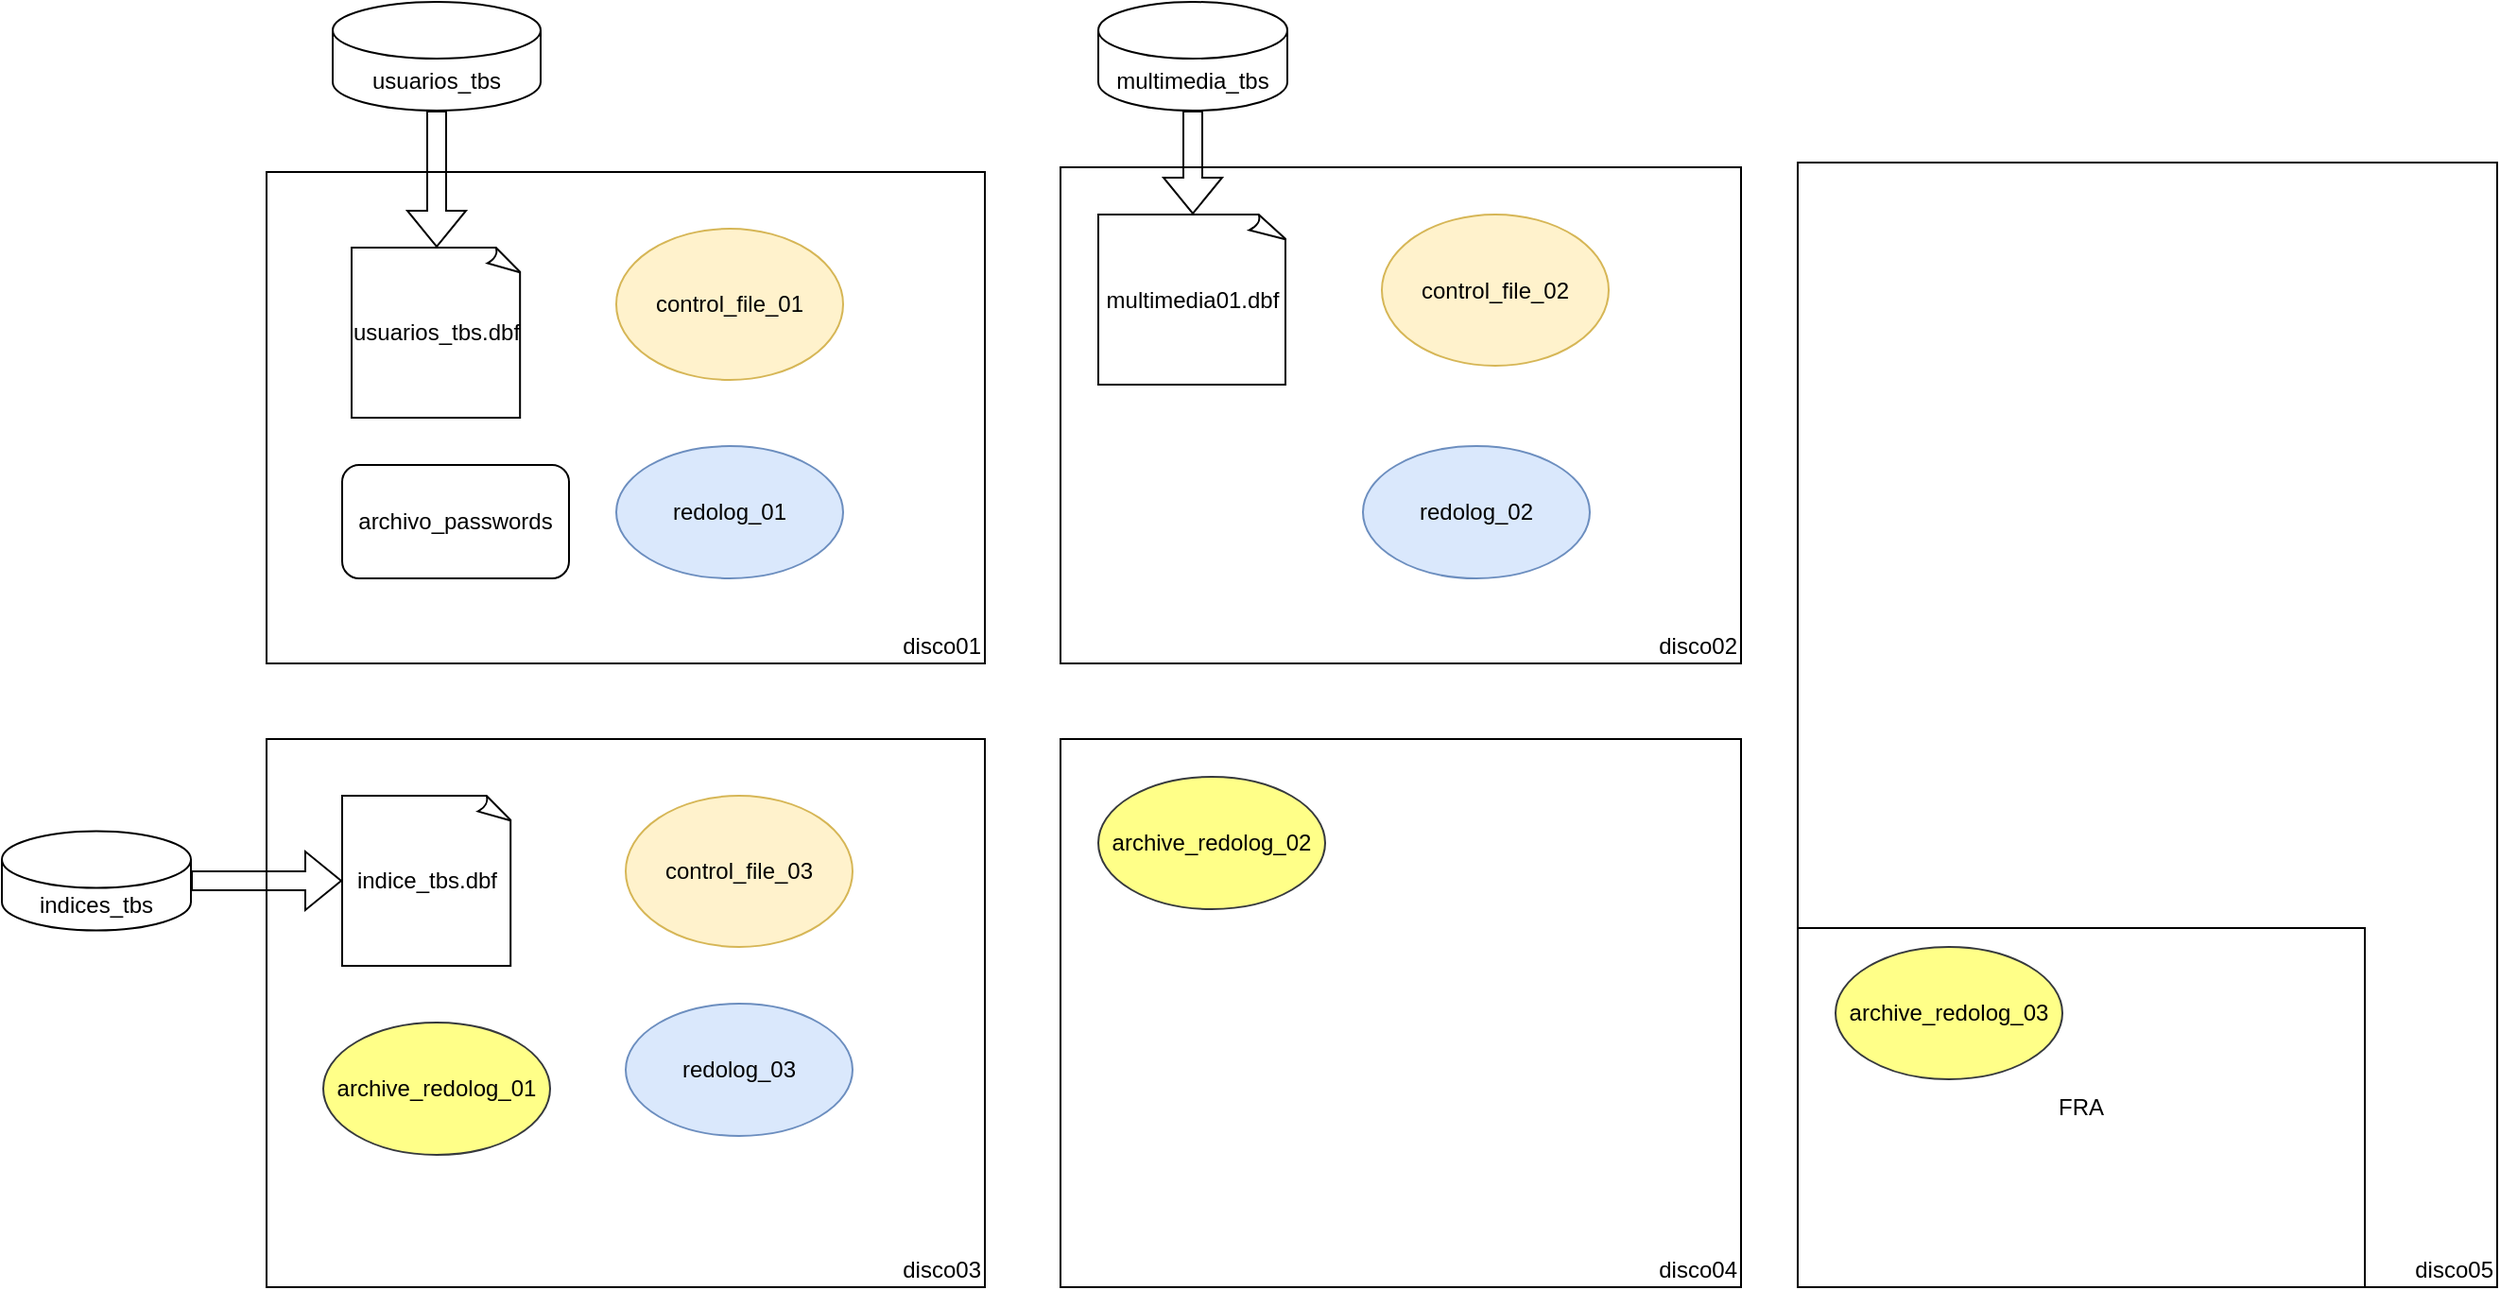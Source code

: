 <mxfile version="13.9.9" type="device" pages="3"><diagram id="PxIQEIhMFW6JZ4jFOx5J" name="version01"><mxGraphModel dx="2725" dy="1645" grid="1" gridSize="10" guides="1" tooltips="1" connect="1" arrows="1" fold="1" page="1" pageScale="1" pageWidth="1100" pageHeight="850" math="0" shadow="0"><root><mxCell id="0"/><mxCell id="1" parent="0"/><mxCell id="UNYCbxPpqCHhzK2hQXHs-24" value="disco05" style="rounded=0;whiteSpace=wrap;html=1;align=right;verticalAlign=bottom;fillColor=none;" vertex="1" parent="1"><mxGeometry x="1000" y="165" width="370" height="595" as="geometry"/></mxCell><mxCell id="UNYCbxPpqCHhzK2hQXHs-36" value="FRA" style="rounded=0;whiteSpace=wrap;html=1;fillColor=none;align=center;" vertex="1" parent="1"><mxGeometry x="1000" y="570" width="300" height="190" as="geometry"/></mxCell><mxCell id="UNYCbxPpqCHhzK2hQXHs-18" value="disco02" style="rounded=0;whiteSpace=wrap;html=1;align=right;verticalAlign=bottom;fillColor=none;" vertex="1" parent="1"><mxGeometry x="610" y="167.5" width="360" height="262.5" as="geometry"/></mxCell><mxCell id="UNYCbxPpqCHhzK2hQXHs-19" value="disco03" style="rounded=0;whiteSpace=wrap;html=1;align=right;verticalAlign=bottom;fillColor=none;" vertex="1" parent="1"><mxGeometry x="190" y="470" width="380" height="290" as="geometry"/></mxCell><mxCell id="UNYCbxPpqCHhzK2hQXHs-17" value="disco01" style="rounded=0;whiteSpace=wrap;html=1;align=right;verticalAlign=bottom;fillColor=none;" vertex="1" parent="1"><mxGeometry x="190" y="170" width="380" height="260" as="geometry"/></mxCell><mxCell id="UNYCbxPpqCHhzK2hQXHs-39" style="edgeStyle=orthogonalEdgeStyle;shape=flexArrow;rounded=0;orthogonalLoop=1;jettySize=auto;html=1;endArrow=block;endFill=1;strokeWidth=1;" edge="1" parent="1" source="UNYCbxPpqCHhzK2hQXHs-6" target="UNYCbxPpqCHhzK2hQXHs-8"><mxGeometry relative="1" as="geometry"/></mxCell><mxCell id="UNYCbxPpqCHhzK2hQXHs-6" value="multimedia_tbs" style="shape=cylinder3;whiteSpace=wrap;html=1;boundedLbl=1;backgroundOutline=1;size=15;" vertex="1" parent="1"><mxGeometry x="630" y="80" width="100" height="57.5" as="geometry"/></mxCell><mxCell id="UNYCbxPpqCHhzK2hQXHs-8" value="multimedia01.dbf" style="whiteSpace=wrap;html=1;shape=mxgraph.basic.document" vertex="1" parent="1"><mxGeometry x="630" y="192.5" width="100" height="90" as="geometry"/></mxCell><mxCell id="UNYCbxPpqCHhzK2hQXHs-38" style="edgeStyle=orthogonalEdgeStyle;shape=flexArrow;rounded=0;orthogonalLoop=1;jettySize=auto;html=1;exitX=0.5;exitY=1;exitDx=0;exitDy=0;exitPerimeter=0;endArrow=block;endFill=1;strokeWidth=1;" edge="1" parent="1" source="UNYCbxPpqCHhzK2hQXHs-10" target="UNYCbxPpqCHhzK2hQXHs-12"><mxGeometry relative="1" as="geometry"/></mxCell><mxCell id="UNYCbxPpqCHhzK2hQXHs-10" value="usuarios_tbs" style="shape=cylinder3;whiteSpace=wrap;html=1;boundedLbl=1;backgroundOutline=1;size=15;" vertex="1" parent="1"><mxGeometry x="225" y="80" width="110" height="57.5" as="geometry"/></mxCell><mxCell id="UNYCbxPpqCHhzK2hQXHs-12" value="usuarios_tbs.dbf" style="whiteSpace=wrap;html=1;shape=mxgraph.basic.document" vertex="1" parent="1"><mxGeometry x="235" y="210" width="90" height="90" as="geometry"/></mxCell><mxCell id="UNYCbxPpqCHhzK2hQXHs-37" style="edgeStyle=orthogonalEdgeStyle;shape=flexArrow;rounded=0;orthogonalLoop=1;jettySize=auto;html=1;exitX=1;exitY=0.5;exitDx=0;exitDy=0;exitPerimeter=0;endArrow=block;endFill=1;strokeWidth=1;" edge="1" parent="1" source="UNYCbxPpqCHhzK2hQXHs-13" target="UNYCbxPpqCHhzK2hQXHs-15"><mxGeometry relative="1" as="geometry"/></mxCell><mxCell id="UNYCbxPpqCHhzK2hQXHs-13" value="indices_tbs" style="shape=cylinder3;whiteSpace=wrap;html=1;boundedLbl=1;backgroundOutline=1;size=15;" vertex="1" parent="1"><mxGeometry x="50" y="518.75" width="100" height="52.5" as="geometry"/></mxCell><mxCell id="UNYCbxPpqCHhzK2hQXHs-15" value="indice_tbs.dbf" style="whiteSpace=wrap;html=1;shape=mxgraph.basic.document" vertex="1" parent="1"><mxGeometry x="230" y="500" width="90" height="90" as="geometry"/></mxCell><mxCell id="UNYCbxPpqCHhzK2hQXHs-23" value="disco04" style="rounded=0;whiteSpace=wrap;html=1;align=right;verticalAlign=bottom;fillColor=none;" vertex="1" parent="1"><mxGeometry x="610" y="470" width="360" height="290" as="geometry"/></mxCell><mxCell id="UNYCbxPpqCHhzK2hQXHs-25" value="control_file_01" style="ellipse;whiteSpace=wrap;html=1;fillColor=#fff2cc;align=center;strokeColor=#d6b656;" vertex="1" parent="1"><mxGeometry x="375" y="200" width="120" height="80" as="geometry"/></mxCell><mxCell id="UNYCbxPpqCHhzK2hQXHs-27" value="control_file_02" style="ellipse;whiteSpace=wrap;html=1;fillColor=#fff2cc;align=center;strokeColor=#d6b656;" vertex="1" parent="1"><mxGeometry x="780" y="192.5" width="120" height="80" as="geometry"/></mxCell><mxCell id="UNYCbxPpqCHhzK2hQXHs-28" value="control_file_03" style="ellipse;whiteSpace=wrap;html=1;fillColor=#fff2cc;align=center;strokeColor=#d6b656;" vertex="1" parent="1"><mxGeometry x="380" y="500" width="120" height="80" as="geometry"/></mxCell><mxCell id="UNYCbxPpqCHhzK2hQXHs-29" value="redolog_01" style="ellipse;whiteSpace=wrap;html=1;fillColor=#dae8fc;align=center;strokeColor=#6c8ebf;" vertex="1" parent="1"><mxGeometry x="375" y="315" width="120" height="70" as="geometry"/></mxCell><mxCell id="UNYCbxPpqCHhzK2hQXHs-30" value="redolog_02" style="ellipse;whiteSpace=wrap;html=1;fillColor=#dae8fc;align=center;strokeColor=#6c8ebf;" vertex="1" parent="1"><mxGeometry x="770" y="315" width="120" height="70" as="geometry"/></mxCell><mxCell id="UNYCbxPpqCHhzK2hQXHs-31" value="redolog_03" style="ellipse;whiteSpace=wrap;html=1;fillColor=#dae8fc;align=center;strokeColor=#6c8ebf;" vertex="1" parent="1"><mxGeometry x="380" y="610" width="120" height="70" as="geometry"/></mxCell><mxCell id="UNYCbxPpqCHhzK2hQXHs-32" value="archive_redolog_01" style="ellipse;whiteSpace=wrap;html=1;fillColor=#ffff88;align=center;strokeColor=#36393d;" vertex="1" parent="1"><mxGeometry x="220" y="620" width="120" height="70" as="geometry"/></mxCell><mxCell id="UNYCbxPpqCHhzK2hQXHs-33" value="archive_redolog_02" style="ellipse;whiteSpace=wrap;html=1;fillColor=#ffff88;align=center;strokeColor=#36393d;" vertex="1" parent="1"><mxGeometry x="630" y="490" width="120" height="70" as="geometry"/></mxCell><mxCell id="UNYCbxPpqCHhzK2hQXHs-34" value="archive_redolog_03" style="ellipse;whiteSpace=wrap;html=1;fillColor=#ffff88;align=center;strokeColor=#36393d;" vertex="1" parent="1"><mxGeometry x="1020" y="580" width="120" height="70" as="geometry"/></mxCell><mxCell id="UNYCbxPpqCHhzK2hQXHs-35" value="archivo_passwords" style="rounded=1;whiteSpace=wrap;html=1;fillColor=none;align=center;" vertex="1" parent="1"><mxGeometry x="230" y="325" width="120" height="60" as="geometry"/></mxCell></root></mxGraphModel></diagram><diagram name="version02" id="WxLSowdbg1oGGftuaa3s"><mxGraphModel dx="1817" dy="1097" grid="1" gridSize="10" guides="1" tooltips="1" connect="1" arrows="1" fold="1" page="1" pageScale="1" pageWidth="1100" pageHeight="850" math="0" shadow="0"><root><mxCell id="89qX1tSOn9JHI3plEcgu-0"/><mxCell id="89qX1tSOn9JHI3plEcgu-1" parent="89qX1tSOn9JHI3plEcgu-0"/><mxCell id="89qX1tSOn9JHI3plEcgu-2" value="disco05" style="rounded=0;whiteSpace=wrap;html=1;align=right;verticalAlign=bottom;fillColor=none;" vertex="1" parent="89qX1tSOn9JHI3plEcgu-1"><mxGeometry x="1030" y="470" width="360" height="290" as="geometry"/></mxCell><mxCell id="89qX1tSOn9JHI3plEcgu-3" value="FRA" style="rounded=0;whiteSpace=wrap;html=1;fillColor=none;align=center;" vertex="1" parent="89qX1tSOn9JHI3plEcgu-1"><mxGeometry x="1030" y="570" width="300" height="190" as="geometry"/></mxCell><mxCell id="89qX1tSOn9JHI3plEcgu-4" value="disco02" style="rounded=0;whiteSpace=wrap;html=1;align=right;verticalAlign=bottom;fillColor=none;" vertex="1" parent="89qX1tSOn9JHI3plEcgu-1"><mxGeometry x="1030" y="177.5" width="360" height="262.5" as="geometry"/></mxCell><mxCell id="89qX1tSOn9JHI3plEcgu-5" value="disco03" style="rounded=0;whiteSpace=wrap;html=1;align=right;verticalAlign=bottom;fillColor=none;" vertex="1" parent="89qX1tSOn9JHI3plEcgu-1"><mxGeometry x="190" y="470" width="380" height="290" as="geometry"/></mxCell><mxCell id="89qX1tSOn9JHI3plEcgu-6" value="disco01" style="rounded=0;whiteSpace=wrap;html=1;align=right;verticalAlign=bottom;fillColor=none;" vertex="1" parent="89qX1tSOn9JHI3plEcgu-1"><mxGeometry x="610" y="180" width="380" height="260" as="geometry"/></mxCell><mxCell id="89qX1tSOn9JHI3plEcgu-7" style="edgeStyle=orthogonalEdgeStyle;shape=flexArrow;rounded=0;orthogonalLoop=1;jettySize=auto;html=1;endArrow=block;endFill=1;strokeWidth=1;" edge="1" parent="89qX1tSOn9JHI3plEcgu-1" source="89qX1tSOn9JHI3plEcgu-8" target="89qX1tSOn9JHI3plEcgu-9"><mxGeometry relative="1" as="geometry"/></mxCell><mxCell id="89qX1tSOn9JHI3plEcgu-8" value="multimedia_tbs" style="shape=cylinder3;whiteSpace=wrap;html=1;boundedLbl=1;backgroundOutline=1;size=15;" vertex="1" parent="89qX1tSOn9JHI3plEcgu-1"><mxGeometry x="1050" y="90" width="100" height="57.5" as="geometry"/></mxCell><mxCell id="89qX1tSOn9JHI3plEcgu-9" value="multimedia01.dbf" style="whiteSpace=wrap;html=1;shape=mxgraph.basic.document" vertex="1" parent="89qX1tSOn9JHI3plEcgu-1"><mxGeometry x="1050" y="202.5" width="100" height="90" as="geometry"/></mxCell><mxCell id="89qX1tSOn9JHI3plEcgu-10" style="edgeStyle=orthogonalEdgeStyle;shape=flexArrow;rounded=0;orthogonalLoop=1;jettySize=auto;html=1;exitX=0.5;exitY=1;exitDx=0;exitDy=0;exitPerimeter=0;endArrow=block;endFill=1;strokeWidth=1;" edge="1" parent="89qX1tSOn9JHI3plEcgu-1" source="89qX1tSOn9JHI3plEcgu-11" target="89qX1tSOn9JHI3plEcgu-12"><mxGeometry relative="1" as="geometry"/></mxCell><mxCell id="89qX1tSOn9JHI3plEcgu-11" value="usuarios_tbs" style="shape=cylinder3;whiteSpace=wrap;html=1;boundedLbl=1;backgroundOutline=1;size=15;" vertex="1" parent="89qX1tSOn9JHI3plEcgu-1"><mxGeometry x="645" y="90" width="110" height="57.5" as="geometry"/></mxCell><mxCell id="89qX1tSOn9JHI3plEcgu-12" value="usuarios_tbs.dbf" style="whiteSpace=wrap;html=1;shape=mxgraph.basic.document" vertex="1" parent="89qX1tSOn9JHI3plEcgu-1"><mxGeometry x="655" y="220" width="90" height="90" as="geometry"/></mxCell><mxCell id="89qX1tSOn9JHI3plEcgu-13" style="edgeStyle=orthogonalEdgeStyle;shape=flexArrow;rounded=0;orthogonalLoop=1;jettySize=auto;html=1;exitX=1;exitY=0.5;exitDx=0;exitDy=0;exitPerimeter=0;endArrow=block;endFill=1;strokeWidth=1;" edge="1" parent="89qX1tSOn9JHI3plEcgu-1" source="89qX1tSOn9JHI3plEcgu-14" target="89qX1tSOn9JHI3plEcgu-15"><mxGeometry relative="1" as="geometry"/></mxCell><mxCell id="89qX1tSOn9JHI3plEcgu-14" value="indices_tbs" style="shape=cylinder3;whiteSpace=wrap;html=1;boundedLbl=1;backgroundOutline=1;size=15;" vertex="1" parent="89qX1tSOn9JHI3plEcgu-1"><mxGeometry x="50" y="518.75" width="100" height="52.5" as="geometry"/></mxCell><mxCell id="89qX1tSOn9JHI3plEcgu-15" value="indice_tbs.dbf" style="whiteSpace=wrap;html=1;shape=mxgraph.basic.document" vertex="1" parent="89qX1tSOn9JHI3plEcgu-1"><mxGeometry x="230" y="500" width="90" height="90" as="geometry"/></mxCell><mxCell id="89qX1tSOn9JHI3plEcgu-16" value="disco04" style="rounded=0;whiteSpace=wrap;html=1;align=right;verticalAlign=bottom;fillColor=none;" vertex="1" parent="89qX1tSOn9JHI3plEcgu-1"><mxGeometry x="610" y="470" width="380" height="290" as="geometry"/></mxCell><mxCell id="89qX1tSOn9JHI3plEcgu-17" value="control_file_01" style="ellipse;whiteSpace=wrap;html=1;fillColor=#fff2cc;align=center;strokeColor=#d6b656;" vertex="1" parent="89qX1tSOn9JHI3plEcgu-1"><mxGeometry x="795" y="210" width="120" height="80" as="geometry"/></mxCell><mxCell id="89qX1tSOn9JHI3plEcgu-18" value="control_file_02" style="ellipse;whiteSpace=wrap;html=1;fillColor=#fff2cc;align=center;strokeColor=#d6b656;" vertex="1" parent="89qX1tSOn9JHI3plEcgu-1"><mxGeometry x="1200" y="202.5" width="120" height="80" as="geometry"/></mxCell><mxCell id="89qX1tSOn9JHI3plEcgu-19" value="control_file_03" style="ellipse;whiteSpace=wrap;html=1;fillColor=#fff2cc;align=center;strokeColor=#d6b656;" vertex="1" parent="89qX1tSOn9JHI3plEcgu-1"><mxGeometry x="380" y="500" width="120" height="80" as="geometry"/></mxCell><mxCell id="89qX1tSOn9JHI3plEcgu-20" value="redolog_01" style="ellipse;whiteSpace=wrap;html=1;fillColor=#dae8fc;align=center;strokeColor=#6c8ebf;" vertex="1" parent="89qX1tSOn9JHI3plEcgu-1"><mxGeometry x="795" y="325" width="120" height="70" as="geometry"/></mxCell><mxCell id="89qX1tSOn9JHI3plEcgu-21" value="redolog_02" style="ellipse;whiteSpace=wrap;html=1;fillColor=#dae8fc;align=center;strokeColor=#6c8ebf;" vertex="1" parent="89qX1tSOn9JHI3plEcgu-1"><mxGeometry x="1190" y="325" width="120" height="70" as="geometry"/></mxCell><mxCell id="89qX1tSOn9JHI3plEcgu-22" value="redolog_03" style="ellipse;whiteSpace=wrap;html=1;fillColor=#dae8fc;align=center;strokeColor=#6c8ebf;" vertex="1" parent="89qX1tSOn9JHI3plEcgu-1"><mxGeometry x="380" y="610" width="120" height="70" as="geometry"/></mxCell><mxCell id="89qX1tSOn9JHI3plEcgu-23" value="archive_redolog_01" style="ellipse;whiteSpace=wrap;html=1;fillColor=#ffff88;align=center;strokeColor=#36393d;" vertex="1" parent="89qX1tSOn9JHI3plEcgu-1"><mxGeometry x="220" y="620" width="120" height="70" as="geometry"/></mxCell><mxCell id="89qX1tSOn9JHI3plEcgu-24" value="archive_redolog_02" style="ellipse;whiteSpace=wrap;html=1;fillColor=#ffff88;align=center;strokeColor=#36393d;" vertex="1" parent="89qX1tSOn9JHI3plEcgu-1"><mxGeometry x="630" y="490" width="120" height="70" as="geometry"/></mxCell><mxCell id="89qX1tSOn9JHI3plEcgu-25" value="archive_redolog_03" style="ellipse;whiteSpace=wrap;html=1;fillColor=#ffff88;align=center;strokeColor=#36393d;" vertex="1" parent="89qX1tSOn9JHI3plEcgu-1"><mxGeometry x="1050" y="580" width="120" height="70" as="geometry"/></mxCell><mxCell id="89qX1tSOn9JHI3plEcgu-26" value="archivo_passwords" style="rounded=1;whiteSpace=wrap;html=1;fillColor=none;align=center;" vertex="1" parent="89qX1tSOn9JHI3plEcgu-1"><mxGeometry x="350" y="350" width="120" height="60" as="geometry"/></mxCell><mxCell id="89qX1tSOn9JHI3plEcgu-27" value="disco00" style="rounded=0;whiteSpace=wrap;html=1;align=right;verticalAlign=bottom;fillColor=none;" vertex="1" parent="89qX1tSOn9JHI3plEcgu-1"><mxGeometry x="190" y="180" width="380" height="257.5" as="geometry"/></mxCell><mxCell id="89qX1tSOn9JHI3plEcgu-29" value="undo_tbs.dbf" style="whiteSpace=wrap;html=1;shape=mxgraph.basic.document" vertex="1" parent="89qX1tSOn9JHI3plEcgu-1"><mxGeometry x="210" y="205" width="90" height="90" as="geometry"/></mxCell><mxCell id="89qX1tSOn9JHI3plEcgu-30" value="system_tbs.dbf" style="whiteSpace=wrap;html=1;shape=mxgraph.basic.document" vertex="1" parent="89qX1tSOn9JHI3plEcgu-1"><mxGeometry x="310" y="205" width="90" height="90" as="geometry"/></mxCell><mxCell id="89qX1tSOn9JHI3plEcgu-32" value="Diccionario de datos" style="rounded=0;whiteSpace=wrap;html=1;fillColor=none;align=center;" vertex="1" parent="89qX1tSOn9JHI3plEcgu-1"><mxGeometry x="215" y="350" width="120" height="60" as="geometry"/></mxCell></root></mxGraphModel></diagram><diagram name="version03" id="ANzdDyM7y88wnFwYMlcl"><mxGraphModel dx="1817" dy="1097" grid="1" gridSize="10" guides="1" tooltips="1" connect="1" arrows="1" fold="1" page="1" pageScale="1" pageWidth="1100" pageHeight="850" math="0" shadow="0"><root><mxCell id="luVGnfCcjjNWgRS3kBxC-0"/><mxCell id="luVGnfCcjjNWgRS3kBxC-1" parent="luVGnfCcjjNWgRS3kBxC-0"/><mxCell id="luVGnfCcjjNWgRS3kBxC-27" value="disco00" style="rounded=0;whiteSpace=wrap;html=1;align=right;verticalAlign=bottom;fillColor=none;" vertex="1" parent="luVGnfCcjjNWgRS3kBxC-1"><mxGeometry x="190" y="180" width="380" height="257.5" as="geometry"/></mxCell><mxCell id="luVGnfCcjjNWgRS3kBxC-2" value="disco05" style="rounded=0;whiteSpace=wrap;html=1;align=right;verticalAlign=bottom;fillColor=none;" vertex="1" parent="luVGnfCcjjNWgRS3kBxC-1"><mxGeometry x="1030" y="470" width="360" height="290" as="geometry"/></mxCell><mxCell id="luVGnfCcjjNWgRS3kBxC-3" value="FRA" style="rounded=0;whiteSpace=wrap;html=1;fillColor=none;align=center;" vertex="1" parent="luVGnfCcjjNWgRS3kBxC-1"><mxGeometry x="1030" y="570" width="300" height="190" as="geometry"/></mxCell><mxCell id="luVGnfCcjjNWgRS3kBxC-4" value="disco02" style="rounded=0;whiteSpace=wrap;html=1;align=right;verticalAlign=bottom;fillColor=none;" vertex="1" parent="luVGnfCcjjNWgRS3kBxC-1"><mxGeometry x="1030" y="177.5" width="360" height="262.5" as="geometry"/></mxCell><mxCell id="luVGnfCcjjNWgRS3kBxC-5" value="disco03" style="rounded=0;whiteSpace=wrap;html=1;align=right;verticalAlign=bottom;fillColor=none;" vertex="1" parent="luVGnfCcjjNWgRS3kBxC-1"><mxGeometry x="190" y="470" width="380" height="290" as="geometry"/></mxCell><mxCell id="luVGnfCcjjNWgRS3kBxC-6" value="disco01" style="rounded=0;whiteSpace=wrap;html=1;align=right;verticalAlign=bottom;fillColor=none;" vertex="1" parent="luVGnfCcjjNWgRS3kBxC-1"><mxGeometry x="610" y="180" width="380" height="260" as="geometry"/></mxCell><mxCell id="luVGnfCcjjNWgRS3kBxC-7" style="edgeStyle=orthogonalEdgeStyle;shape=flexArrow;rounded=0;orthogonalLoop=1;jettySize=auto;html=1;endArrow=block;endFill=1;strokeWidth=1;" edge="1" parent="luVGnfCcjjNWgRS3kBxC-1" source="luVGnfCcjjNWgRS3kBxC-8" target="luVGnfCcjjNWgRS3kBxC-9"><mxGeometry relative="1" as="geometry"/></mxCell><mxCell id="luVGnfCcjjNWgRS3kBxC-8" value="multimedia_tbs" style="shape=cylinder3;whiteSpace=wrap;html=1;boundedLbl=1;backgroundOutline=1;size=15;" vertex="1" parent="luVGnfCcjjNWgRS3kBxC-1"><mxGeometry x="1050" y="90" width="100" height="57.5" as="geometry"/></mxCell><mxCell id="luVGnfCcjjNWgRS3kBxC-9" value="multimedia01.dbf" style="whiteSpace=wrap;html=1;shape=mxgraph.basic.document" vertex="1" parent="luVGnfCcjjNWgRS3kBxC-1"><mxGeometry x="1050" y="202.5" width="100" height="90" as="geometry"/></mxCell><mxCell id="luVGnfCcjjNWgRS3kBxC-10" style="edgeStyle=orthogonalEdgeStyle;shape=flexArrow;rounded=0;orthogonalLoop=1;jettySize=auto;html=1;exitX=0.5;exitY=1;exitDx=0;exitDy=0;exitPerimeter=0;endArrow=block;endFill=1;strokeWidth=1;" edge="1" parent="luVGnfCcjjNWgRS3kBxC-1" source="luVGnfCcjjNWgRS3kBxC-11" target="luVGnfCcjjNWgRS3kBxC-12"><mxGeometry relative="1" as="geometry"/></mxCell><mxCell id="luVGnfCcjjNWgRS3kBxC-11" value="usuarios_tbs" style="shape=cylinder3;whiteSpace=wrap;html=1;boundedLbl=1;backgroundOutline=1;size=15;" vertex="1" parent="luVGnfCcjjNWgRS3kBxC-1"><mxGeometry x="645" y="90" width="110" height="57.5" as="geometry"/></mxCell><mxCell id="luVGnfCcjjNWgRS3kBxC-12" value="usuarios_tbs.dbf" style="whiteSpace=wrap;html=1;shape=mxgraph.basic.document" vertex="1" parent="luVGnfCcjjNWgRS3kBxC-1"><mxGeometry x="655" y="220" width="90" height="90" as="geometry"/></mxCell><mxCell id="luVGnfCcjjNWgRS3kBxC-13" style="edgeStyle=orthogonalEdgeStyle;shape=flexArrow;rounded=0;orthogonalLoop=1;jettySize=auto;html=1;exitX=1;exitY=0.5;exitDx=0;exitDy=0;exitPerimeter=0;endArrow=block;endFill=1;strokeWidth=1;" edge="1" parent="luVGnfCcjjNWgRS3kBxC-1" source="luVGnfCcjjNWgRS3kBxC-14" target="luVGnfCcjjNWgRS3kBxC-15"><mxGeometry relative="1" as="geometry"/></mxCell><mxCell id="luVGnfCcjjNWgRS3kBxC-14" value="indices_tbs" style="shape=cylinder3;whiteSpace=wrap;html=1;boundedLbl=1;backgroundOutline=1;size=15;" vertex="1" parent="luVGnfCcjjNWgRS3kBxC-1"><mxGeometry x="50" y="518.75" width="100" height="52.5" as="geometry"/></mxCell><mxCell id="luVGnfCcjjNWgRS3kBxC-15" value="indice_tbs.dbf" style="whiteSpace=wrap;html=1;shape=mxgraph.basic.document" vertex="1" parent="luVGnfCcjjNWgRS3kBxC-1"><mxGeometry x="230" y="500" width="90" height="90" as="geometry"/></mxCell><mxCell id="luVGnfCcjjNWgRS3kBxC-16" value="disco04" style="rounded=0;whiteSpace=wrap;html=1;align=right;verticalAlign=bottom;fillColor=none;" vertex="1" parent="luVGnfCcjjNWgRS3kBxC-1"><mxGeometry x="610" y="470" width="380" height="290" as="geometry"/></mxCell><mxCell id="luVGnfCcjjNWgRS3kBxC-17" value="control_file_01" style="ellipse;whiteSpace=wrap;html=1;fillColor=#fff2cc;align=center;strokeColor=#d6b656;" vertex="1" parent="luVGnfCcjjNWgRS3kBxC-1"><mxGeometry x="430" y="205" width="120" height="80" as="geometry"/></mxCell><mxCell id="luVGnfCcjjNWgRS3kBxC-18" value="control_file_02" style="ellipse;whiteSpace=wrap;html=1;fillColor=#fff2cc;align=center;strokeColor=#d6b656;" vertex="1" parent="luVGnfCcjjNWgRS3kBxC-1"><mxGeometry x="850" y="190" width="120" height="80" as="geometry"/></mxCell><mxCell id="luVGnfCcjjNWgRS3kBxC-19" value="control_file_03" style="ellipse;whiteSpace=wrap;html=1;fillColor=#fff2cc;align=center;strokeColor=#d6b656;" vertex="1" parent="luVGnfCcjjNWgRS3kBxC-1"><mxGeometry x="1040" y="305" width="120" height="80" as="geometry"/></mxCell><mxCell id="luVGnfCcjjNWgRS3kBxC-20" value="redolog_01" style="ellipse;whiteSpace=wrap;html=1;fillColor=#dae8fc;align=center;strokeColor=#6c8ebf;" vertex="1" parent="luVGnfCcjjNWgRS3kBxC-1"><mxGeometry x="430" y="310" width="120" height="70" as="geometry"/></mxCell><mxCell id="luVGnfCcjjNWgRS3kBxC-21" value="redolog_02" style="ellipse;whiteSpace=wrap;html=1;fillColor=#dae8fc;align=center;strokeColor=#6c8ebf;" vertex="1" parent="luVGnfCcjjNWgRS3kBxC-1"><mxGeometry x="850" y="292.5" width="120" height="70" as="geometry"/></mxCell><mxCell id="luVGnfCcjjNWgRS3kBxC-22" value="redolog_03" style="ellipse;whiteSpace=wrap;html=1;fillColor=#dae8fc;align=center;strokeColor=#6c8ebf;" vertex="1" parent="luVGnfCcjjNWgRS3kBxC-1"><mxGeometry x="1190" y="202.5" width="120" height="70" as="geometry"/></mxCell><mxCell id="luVGnfCcjjNWgRS3kBxC-23" value="archive_redolog_01" style="ellipse;whiteSpace=wrap;html=1;fillColor=#ffff88;align=center;strokeColor=#36393d;" vertex="1" parent="luVGnfCcjjNWgRS3kBxC-1"><mxGeometry x="350" y="490" width="120" height="70" as="geometry"/></mxCell><mxCell id="luVGnfCcjjNWgRS3kBxC-24" value="archive_redolog_02" style="ellipse;whiteSpace=wrap;html=1;fillColor=#ffff88;align=center;strokeColor=#36393d;" vertex="1" parent="luVGnfCcjjNWgRS3kBxC-1"><mxGeometry x="620" y="490" width="120" height="70" as="geometry"/></mxCell><mxCell id="luVGnfCcjjNWgRS3kBxC-25" value="archive_redolog_03" style="ellipse;whiteSpace=wrap;html=1;fillColor=#ffff88;align=center;strokeColor=#36393d;" vertex="1" parent="luVGnfCcjjNWgRS3kBxC-1"><mxGeometry x="1050" y="580" width="120" height="70" as="geometry"/></mxCell><mxCell id="luVGnfCcjjNWgRS3kBxC-26" value="archivo passwords" style="rounded=1;whiteSpace=wrap;html=1;fillColor=none;align=center;" vertex="1" parent="luVGnfCcjjNWgRS3kBxC-1"><mxGeometry x="315" y="335" width="80" height="75" as="geometry"/></mxCell><mxCell id="luVGnfCcjjNWgRS3kBxC-28" value="undo_tbs.dbf" style="whiteSpace=wrap;html=1;shape=mxgraph.basic.document" vertex="1" parent="luVGnfCcjjNWgRS3kBxC-1"><mxGeometry x="210" y="205" width="90" height="90" as="geometry"/></mxCell><mxCell id="luVGnfCcjjNWgRS3kBxC-29" value="system_tbs.dbf" style="whiteSpace=wrap;html=1;shape=mxgraph.basic.document" vertex="1" parent="luVGnfCcjjNWgRS3kBxC-1"><mxGeometry x="310" y="205" width="90" height="90" as="geometry"/></mxCell><mxCell id="luVGnfCcjjNWgRS3kBxC-30" value="Diccionario de datos" style="rounded=0;whiteSpace=wrap;html=1;fillColor=none;align=center;" vertex="1" parent="luVGnfCcjjNWgRS3kBxC-1"><mxGeometry x="217.5" y="350" width="75" height="60" as="geometry"/></mxCell></root></mxGraphModel></diagram></mxfile>